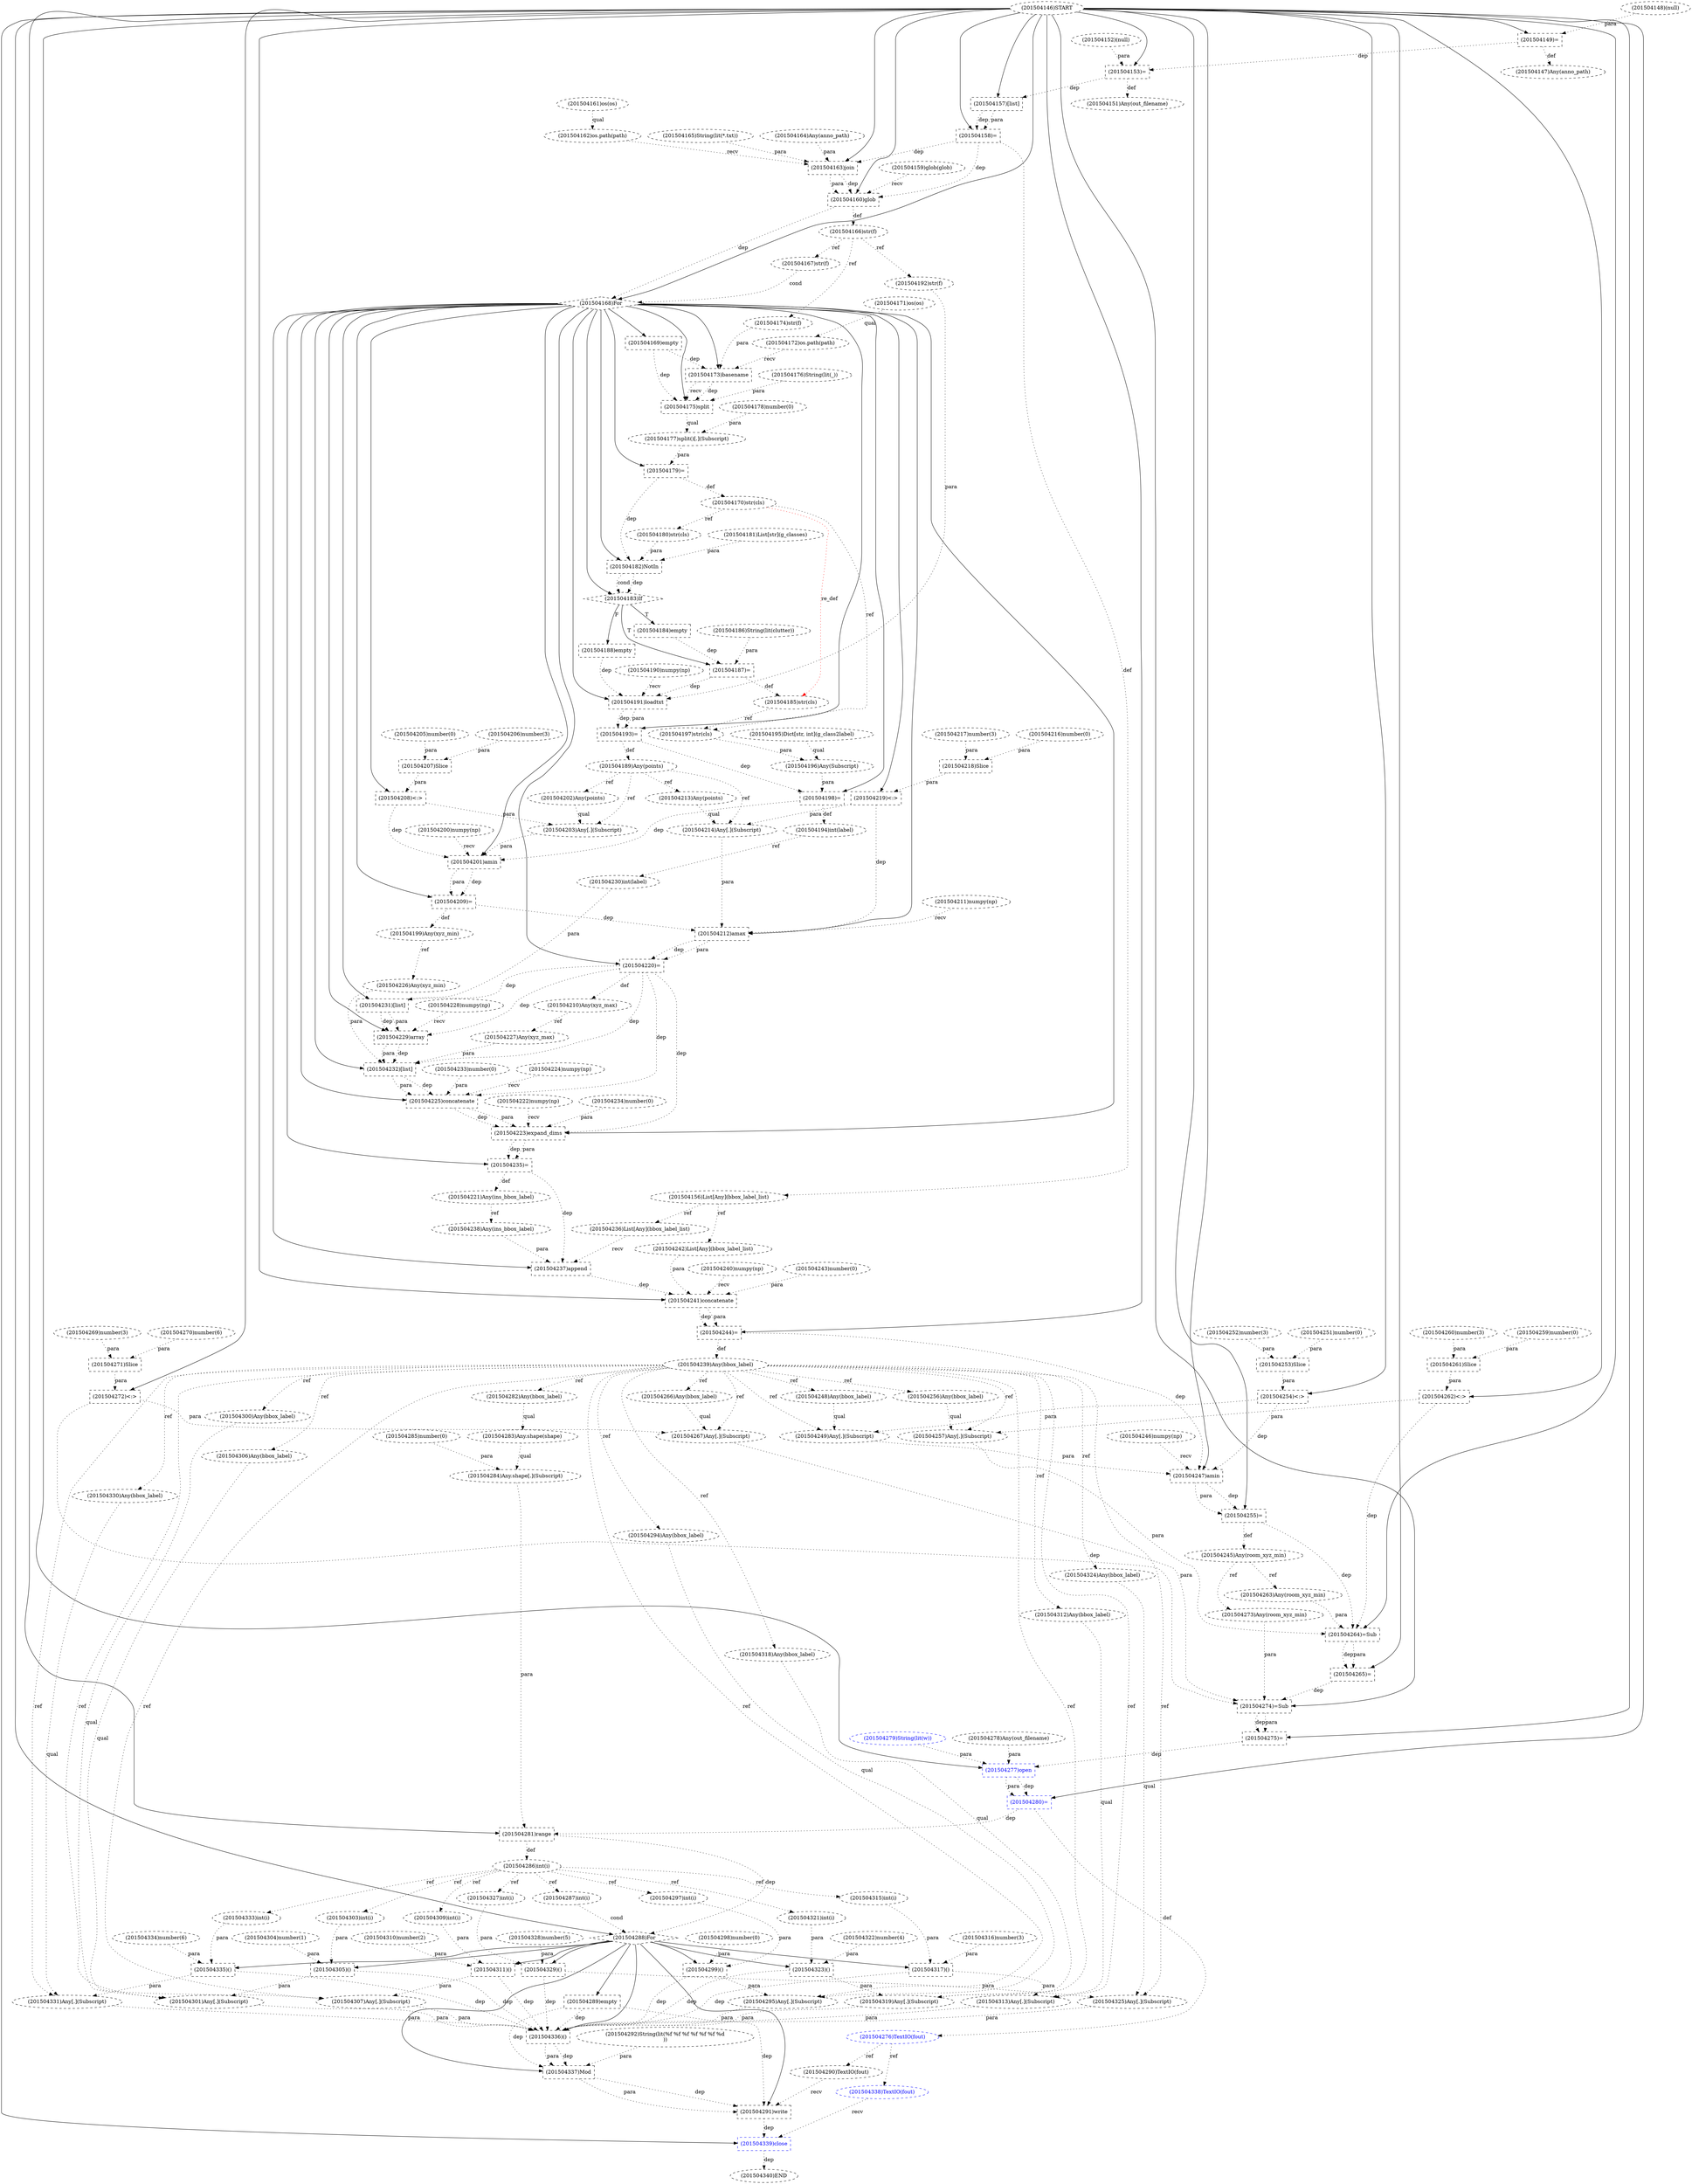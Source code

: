 digraph G {
1 [label="(201504207)Slice" shape=box style=dashed]
2 [label="(201504174)str(f)" shape=ellipse style=dashed]
3 [label="(201504192)str(f)" shape=ellipse style=dashed]
4 [label="(201504210)Any(xyz_max)" shape=ellipse style=dashed]
5 [label="(201504321)int(i)" shape=ellipse style=dashed]
6 [label="(201504315)int(i)" shape=ellipse style=dashed]
7 [label="(201504181)List[str](g_classes)" shape=ellipse style=dashed]
8 [label="(201504201)amin" shape=box style=dashed]
9 [label="(201504311)()" shape=box style=dashed]
10 [label="(201504253)Slice" shape=box style=dashed]
11 [label="(201504291)write" shape=box style=dashed]
12 [label="(201504289)empty" shape=box style=dashed]
13 [label="(201504339)close" shape=box style=dashed color=blue fontcolor=blue]
14 [label="(201504170)str(cls)" shape=ellipse style=dashed]
15 [label="(201504300)Any(bbox_label)" shape=ellipse style=dashed]
16 [label="(201504305)()" shape=box style=dashed]
17 [label="(201504220)=" shape=box style=dashed]
18 [label="(201504153)=" shape=box style=dashed]
19 [label="(201504233)number(0)" shape=ellipse style=dashed]
20 [label="(201504194)int(label)" shape=ellipse style=dashed]
21 [label="(201504167)str(f)" shape=ellipse style=dashed]
22 [label="(201504203)Any[.](Subscript)" shape=ellipse style=dashed]
23 [label="(201504304)number(1)" shape=ellipse style=dashed]
24 [label="(201504162)os.path(path)" shape=ellipse style=dashed]
25 [label="(201504238)Any(ins_bbox_label)" shape=ellipse style=dashed]
26 [label="(201504286)int(i)" shape=ellipse style=dashed]
27 [label="(201504188)empty" shape=box style=dashed]
28 [label="(201504229)array" shape=box style=dashed]
29 [label="(201504335)()" shape=box style=dashed]
30 [label="(201504274)=Sub" shape=box style=dashed]
31 [label="(201504205)number(0)" shape=ellipse style=dashed]
32 [label="(201504158)=" shape=box style=dashed]
33 [label="(201504327)int(i)" shape=ellipse style=dashed]
34 [label="(201504331)Any[.](Subscript)" shape=ellipse style=dashed]
35 [label="(201504216)number(0)" shape=ellipse style=dashed]
36 [label="(201504312)Any(bbox_label)" shape=ellipse style=dashed]
37 [label="(201504272)<:>" shape=box style=dashed]
38 [label="(201504287)int(i)" shape=ellipse style=dashed]
39 [label="(201504299)()" shape=box style=dashed]
40 [label="(201504224)numpy(np)" shape=ellipse style=dashed]
41 [label="(201504211)numpy(np)" shape=ellipse style=dashed]
42 [label="(201504279)String(lit(w))" shape=ellipse style=dashed color=blue fontcolor=blue]
43 [label="(201504219)<:>" shape=box style=dashed]
44 [label="(201504228)numpy(np)" shape=ellipse style=dashed]
45 [label="(201504189)Any(points)" shape=ellipse style=dashed]
46 [label="(201504262)<:>" shape=box style=dashed]
47 [label="(201504333)int(i)" shape=ellipse style=dashed]
48 [label="(201504241)concatenate" shape=box style=dashed]
49 [label="(201504165)String(lit(*.txt))" shape=ellipse style=dashed]
50 [label="(201504270)number(6)" shape=ellipse style=dashed]
51 [label="(201504290)TextIO(fout)" shape=ellipse style=dashed]
52 [label="(201504217)number(3)" shape=ellipse style=dashed]
53 [label="(201504277)open" shape=box style=dashed color=blue fontcolor=blue]
54 [label="(201504282)Any(bbox_label)" shape=ellipse style=dashed]
55 [label="(201504187)=" shape=box style=dashed]
56 [label="(201504236)List[Any](bbox_label_list)" shape=ellipse style=dashed]
57 [label="(201504257)Any[.](Subscript)" shape=ellipse style=dashed]
58 [label="(201504313)Any[.](Subscript)" shape=ellipse style=dashed]
59 [label="(201504148)(null)" shape=ellipse style=dashed]
60 [label="(201504254)<:>" shape=box style=dashed]
61 [label="(201504256)Any(bbox_label)" shape=ellipse style=dashed]
62 [label="(201504246)numpy(np)" shape=ellipse style=dashed]
63 [label="(201504164)Any(anno_path)" shape=ellipse style=dashed]
64 [label="(201504338)TextIO(fout)" shape=ellipse style=dashed color=blue fontcolor=blue]
65 [label="(201504323)()" shape=box style=dashed]
66 [label="(201504157)[list]" shape=box style=dashed]
67 [label="(201504202)Any(points)" shape=ellipse style=dashed]
68 [label="(201504283)Any.shape(shape)" shape=ellipse style=dashed]
69 [label="(201504260)number(3)" shape=ellipse style=dashed]
70 [label="(201504303)int(i)" shape=ellipse style=dashed]
71 [label="(201504307)Any[.](Subscript)" shape=ellipse style=dashed]
72 [label="(201504334)number(6)" shape=ellipse style=dashed]
73 [label="(201504328)number(5)" shape=ellipse style=dashed]
74 [label="(201504322)number(4)" shape=ellipse style=dashed]
75 [label="(201504180)str(cls)" shape=ellipse style=dashed]
76 [label="(201504265)=" shape=box style=dashed]
77 [label="(201504319)Any[.](Subscript)" shape=ellipse style=dashed]
78 [label="(201504177)split()[.](Subscript)" shape=ellipse style=dashed]
79 [label="(201504255)=" shape=box style=dashed]
80 [label="(201504169)empty" shape=box style=dashed]
81 [label="(201504324)Any(bbox_label)" shape=ellipse style=dashed]
82 [label="(201504168)For" shape=diamond style=dashed]
83 [label="(201504240)numpy(np)" shape=ellipse style=dashed]
84 [label="(201504310)number(2)" shape=ellipse style=dashed]
85 [label="(201504190)numpy(np)" shape=ellipse style=dashed]
86 [label="(201504199)Any(xyz_min)" shape=ellipse style=dashed]
87 [label="(201504218)Slice" shape=box style=dashed]
88 [label="(201504295)Any[.](Subscript)" shape=ellipse style=dashed]
89 [label="(201504244)=" shape=box style=dashed]
90 [label="(201504173)basename" shape=box style=dashed]
91 [label="(201504226)Any(xyz_min)" shape=ellipse style=dashed]
92 [label="(201504329)()" shape=box style=dashed]
93 [label="(201504232)[list]" shape=box style=dashed]
94 [label="(201504285)number(0)" shape=ellipse style=dashed]
95 [label="(201504223)expand_dims" shape=box style=dashed]
96 [label="(201504317)()" shape=box style=dashed]
97 [label="(201504275)=" shape=box style=dashed]
98 [label="(201504175)split" shape=box style=dashed]
99 [label="(201504184)empty" shape=box style=dashed]
100 [label="(201504247)amin" shape=box style=dashed]
101 [label="(201504197)str(cls)" shape=ellipse style=dashed]
102 [label="(201504183)If" shape=diamond style=dashed]
103 [label="(201504264)=Sub" shape=box style=dashed]
104 [label="(201504301)Any[.](Subscript)" shape=ellipse style=dashed]
105 [label="(201504222)numpy(np)" shape=ellipse style=dashed]
106 [label="(201504178)number(0)" shape=ellipse style=dashed]
107 [label="(201504212)amax" shape=box style=dashed]
108 [label="(201504159)glob(glob)" shape=ellipse style=dashed]
109 [label="(201504200)numpy(np)" shape=ellipse style=dashed]
110 [label="(201504252)number(3)" shape=ellipse style=dashed]
111 [label="(201504309)int(i)" shape=ellipse style=dashed]
112 [label="(201504330)Any(bbox_label)" shape=ellipse style=dashed]
113 [label="(201504306)Any(bbox_label)" shape=ellipse style=dashed]
114 [label="(201504245)Any(room_xyz_min)" shape=ellipse style=dashed]
115 [label="(201504243)number(0)" shape=ellipse style=dashed]
116 [label="(201504269)number(3)" shape=ellipse style=dashed]
117 [label="(201504163)join" shape=box style=dashed]
118 [label="(201504263)Any(room_xyz_min)" shape=ellipse style=dashed]
119 [label="(201504156)List[Any](bbox_label_list)" shape=ellipse style=dashed]
120 [label="(201504196)Any(Subscript)" shape=ellipse style=dashed]
121 [label="(201504281)range" shape=box style=dashed]
122 [label="(201504266)Any(bbox_label)" shape=ellipse style=dashed]
123 [label="(201504146)START" style=dashed]
124 [label="(201504336)()" shape=box style=dashed]
125 [label="(201504227)Any(xyz_max)" shape=ellipse style=dashed]
126 [label="(201504271)Slice" shape=box style=dashed]
127 [label="(201504292)String(lit(%f %f %f %f %f %f %d
))" shape=ellipse style=dashed]
128 [label="(201504230)int(label)" shape=ellipse style=dashed]
129 [label="(201504176)String(lit(_))" shape=ellipse style=dashed]
130 [label="(201504221)Any(ins_bbox_label)" shape=ellipse style=dashed]
131 [label="(201504179)=" shape=box style=dashed]
132 [label="(201504234)number(0)" shape=ellipse style=dashed]
133 [label="(201504213)Any(points)" shape=ellipse style=dashed]
134 [label="(201504259)number(0)" shape=ellipse style=dashed]
135 [label="(201504273)Any(room_xyz_min)" shape=ellipse style=dashed]
136 [label="(201504316)number(3)" shape=ellipse style=dashed]
137 [label="(201504209)=" shape=box style=dashed]
138 [label="(201504208)<:>" shape=box style=dashed]
139 [label="(201504161)os(os)" shape=ellipse style=dashed]
140 [label="(201504278)Any(out_filename)" shape=ellipse style=dashed]
141 [label="(201504195)Dict[str, int](g_class2label)" shape=ellipse style=dashed]
142 [label="(201504172)os.path(path)" shape=ellipse style=dashed]
143 [label="(201504267)Any[.](Subscript)" shape=ellipse style=dashed]
144 [label="(201504298)number(0)" shape=ellipse style=dashed]
145 [label="(201504249)Any[.](Subscript)" shape=ellipse style=dashed]
146 [label="(201504231)[list]" shape=box style=dashed]
147 [label="(201504237)append" shape=box style=dashed]
148 [label="(201504186)String(lit(clutter))" shape=ellipse style=dashed]
149 [label="(201504206)number(3)" shape=ellipse style=dashed]
150 [label="(201504182)NotIn" shape=box style=dashed]
151 [label="(201504193)=" shape=box style=dashed]
152 [label="(201504297)int(i)" shape=ellipse style=dashed]
153 [label="(201504160)glob" shape=box style=dashed]
154 [label="(201504198)=" shape=box style=dashed]
155 [label="(201504318)Any(bbox_label)" shape=ellipse style=dashed]
156 [label="(201504214)Any[.](Subscript)" shape=ellipse style=dashed]
157 [label="(201504248)Any(bbox_label)" shape=ellipse style=dashed]
158 [label="(201504261)Slice" shape=box style=dashed]
159 [label="(201504340)END" style=dashed]
160 [label="(201504225)concatenate" shape=box style=dashed]
161 [label="(201504147)Any(anno_path)" shape=ellipse style=dashed]
162 [label="(201504151)Any(out_filename)" shape=ellipse style=dashed]
163 [label="(201504166)str(f)" shape=ellipse style=dashed]
164 [label="(201504337)Mod" shape=box style=dashed]
165 [label="(201504185)str(cls)" shape=ellipse style=dashed]
166 [label="(201504276)TextIO(fout)" shape=ellipse style=dashed color=blue fontcolor=blue]
167 [label="(201504152)(null)" shape=ellipse style=dashed]
168 [label="(201504239)Any(bbox_label)" shape=ellipse style=dashed]
169 [label="(201504251)number(0)" shape=ellipse style=dashed]
170 [label="(201504280)=" shape=box style=dashed color=blue fontcolor=blue]
171 [label="(201504294)Any(bbox_label)" shape=ellipse style=dashed]
172 [label="(201504284)Any.shape[.](Subscript)" shape=ellipse style=dashed]
173 [label="(201504288)For" shape=diamond style=dashed]
174 [label="(201504191)loadtxt" shape=box style=dashed]
175 [label="(201504149)=" shape=box style=dashed]
176 [label="(201504171)os(os)" shape=ellipse style=dashed]
177 [label="(201504235)=" shape=box style=dashed]
178 [label="(201504325)Any[.](Subscript)" shape=ellipse style=dashed]
179 [label="(201504242)List[Any](bbox_label_list)" shape=ellipse style=dashed]
31 -> 1 [label="para" style=dotted];
149 -> 1 [label="para" style=dotted];
163 -> 2 [label="ref" style=dotted];
163 -> 3 [label="ref" style=dotted];
17 -> 4 [label="def" style=dotted];
26 -> 5 [label="ref" style=dotted];
26 -> 6 [label="ref" style=dotted];
82 -> 8 [label="" style=solid];
109 -> 8 [label="recv" style=dotted];
138 -> 8 [label="dep" style=dotted];
22 -> 8 [label="para" style=dotted];
154 -> 8 [label="dep" style=dotted];
173 -> 9 [label="" style=solid];
111 -> 9 [label="para" style=dotted];
84 -> 9 [label="para" style=dotted];
169 -> 10 [label="para" style=dotted];
110 -> 10 [label="para" style=dotted];
173 -> 11 [label="" style=solid];
51 -> 11 [label="recv" style=dotted];
164 -> 11 [label="dep" style=dotted];
164 -> 11 [label="para" style=dotted];
12 -> 11 [label="dep" style=dotted];
173 -> 12 [label="" style=solid];
123 -> 13 [label="" style=solid];
64 -> 13 [label="recv" style=dotted];
11 -> 13 [label="dep" style=dotted];
131 -> 14 [label="def" style=dotted];
168 -> 15 [label="ref" style=dotted];
173 -> 16 [label="" style=solid];
70 -> 16 [label="para" style=dotted];
23 -> 16 [label="para" style=dotted];
82 -> 17 [label="" style=solid];
107 -> 17 [label="dep" style=dotted];
107 -> 17 [label="para" style=dotted];
123 -> 18 [label="" style=solid];
167 -> 18 [label="para" style=dotted];
175 -> 18 [label="dep" style=dotted];
154 -> 20 [label="def" style=dotted];
163 -> 21 [label="ref" style=dotted];
67 -> 22 [label="qual" style=dotted];
138 -> 22 [label="para" style=dotted];
45 -> 22 [label="ref" style=dotted];
139 -> 24 [label="qual" style=dotted];
130 -> 25 [label="ref" style=dotted];
121 -> 26 [label="def" style=dotted];
102 -> 27 [label="F"];
82 -> 28 [label="" style=solid];
44 -> 28 [label="recv" style=dotted];
146 -> 28 [label="dep" style=dotted];
146 -> 28 [label="para" style=dotted];
17 -> 28 [label="dep" style=dotted];
173 -> 29 [label="" style=solid];
47 -> 29 [label="para" style=dotted];
72 -> 29 [label="para" style=dotted];
123 -> 30 [label="" style=solid];
37 -> 30 [label="dep" style=dotted];
143 -> 30 [label="para" style=dotted];
135 -> 30 [label="para" style=dotted];
76 -> 30 [label="dep" style=dotted];
123 -> 32 [label="" style=solid];
66 -> 32 [label="dep" style=dotted];
66 -> 32 [label="para" style=dotted];
26 -> 33 [label="ref" style=dotted];
112 -> 34 [label="qual" style=dotted];
29 -> 34 [label="para" style=dotted];
168 -> 34 [label="ref" style=dotted];
168 -> 36 [label="ref" style=dotted];
123 -> 37 [label="" style=solid];
126 -> 37 [label="para" style=dotted];
26 -> 38 [label="ref" style=dotted];
173 -> 39 [label="" style=solid];
152 -> 39 [label="para" style=dotted];
144 -> 39 [label="para" style=dotted];
82 -> 43 [label="" style=solid];
87 -> 43 [label="para" style=dotted];
151 -> 45 [label="def" style=dotted];
123 -> 46 [label="" style=solid];
158 -> 46 [label="para" style=dotted];
26 -> 47 [label="ref" style=dotted];
123 -> 48 [label="" style=solid];
83 -> 48 [label="recv" style=dotted];
179 -> 48 [label="para" style=dotted];
115 -> 48 [label="para" style=dotted];
147 -> 48 [label="dep" style=dotted];
166 -> 51 [label="ref" style=dotted];
123 -> 53 [label="" style=solid];
140 -> 53 [label="para" style=dotted];
42 -> 53 [label="para" style=dotted];
97 -> 53 [label="dep" style=dotted];
168 -> 54 [label="ref" style=dotted];
102 -> 55 [label="T"];
148 -> 55 [label="para" style=dotted];
99 -> 55 [label="dep" style=dotted];
119 -> 56 [label="ref" style=dotted];
61 -> 57 [label="qual" style=dotted];
46 -> 57 [label="para" style=dotted];
168 -> 57 [label="ref" style=dotted];
36 -> 58 [label="qual" style=dotted];
96 -> 58 [label="para" style=dotted];
168 -> 58 [label="ref" style=dotted];
123 -> 60 [label="" style=solid];
10 -> 60 [label="para" style=dotted];
168 -> 61 [label="ref" style=dotted];
166 -> 64 [label="ref" style=dotted];
173 -> 65 [label="" style=solid];
5 -> 65 [label="para" style=dotted];
74 -> 65 [label="para" style=dotted];
123 -> 66 [label="" style=solid];
18 -> 66 [label="dep" style=dotted];
45 -> 67 [label="ref" style=dotted];
54 -> 68 [label="qual" style=dotted];
26 -> 70 [label="ref" style=dotted];
113 -> 71 [label="qual" style=dotted];
9 -> 71 [label="para" style=dotted];
168 -> 71 [label="ref" style=dotted];
14 -> 75 [label="ref" style=dotted];
123 -> 76 [label="" style=solid];
103 -> 76 [label="dep" style=dotted];
103 -> 76 [label="para" style=dotted];
155 -> 77 [label="qual" style=dotted];
65 -> 77 [label="para" style=dotted];
168 -> 77 [label="ref" style=dotted];
98 -> 78 [label="qual" style=dotted];
106 -> 78 [label="para" style=dotted];
123 -> 79 [label="" style=solid];
100 -> 79 [label="dep" style=dotted];
100 -> 79 [label="para" style=dotted];
82 -> 80 [label="" style=solid];
168 -> 81 [label="ref" style=dotted];
123 -> 82 [label="" style=solid];
153 -> 82 [label="dep" style=dotted];
21 -> 82 [label="cond" style=dotted];
137 -> 86 [label="def" style=dotted];
35 -> 87 [label="para" style=dotted];
52 -> 87 [label="para" style=dotted];
171 -> 88 [label="qual" style=dotted];
39 -> 88 [label="para" style=dotted];
168 -> 88 [label="ref" style=dotted];
123 -> 89 [label="" style=solid];
48 -> 89 [label="dep" style=dotted];
48 -> 89 [label="para" style=dotted];
82 -> 90 [label="" style=solid];
142 -> 90 [label="recv" style=dotted];
2 -> 90 [label="para" style=dotted];
80 -> 90 [label="dep" style=dotted];
86 -> 91 [label="ref" style=dotted];
173 -> 92 [label="" style=solid];
33 -> 92 [label="para" style=dotted];
73 -> 92 [label="para" style=dotted];
82 -> 93 [label="" style=solid];
91 -> 93 [label="para" style=dotted];
125 -> 93 [label="para" style=dotted];
28 -> 93 [label="dep" style=dotted];
28 -> 93 [label="para" style=dotted];
17 -> 93 [label="dep" style=dotted];
82 -> 95 [label="" style=solid];
105 -> 95 [label="recv" style=dotted];
160 -> 95 [label="dep" style=dotted];
160 -> 95 [label="para" style=dotted];
132 -> 95 [label="para" style=dotted];
17 -> 95 [label="dep" style=dotted];
173 -> 96 [label="" style=solid];
6 -> 96 [label="para" style=dotted];
136 -> 96 [label="para" style=dotted];
123 -> 97 [label="" style=solid];
30 -> 97 [label="dep" style=dotted];
30 -> 97 [label="para" style=dotted];
82 -> 98 [label="" style=solid];
90 -> 98 [label="dep" style=dotted];
90 -> 98 [label="recv" style=dotted];
129 -> 98 [label="para" style=dotted];
80 -> 98 [label="dep" style=dotted];
102 -> 99 [label="T"];
123 -> 100 [label="" style=solid];
62 -> 100 [label="recv" style=dotted];
60 -> 100 [label="dep" style=dotted];
145 -> 100 [label="para" style=dotted];
89 -> 100 [label="dep" style=dotted];
165 -> 101 [label="ref" style=dotted];
14 -> 101 [label="ref" style=dotted];
82 -> 102 [label="" style=solid];
150 -> 102 [label="dep" style=dotted];
150 -> 102 [label="cond" style=dotted];
123 -> 103 [label="" style=solid];
46 -> 103 [label="dep" style=dotted];
57 -> 103 [label="para" style=dotted];
118 -> 103 [label="para" style=dotted];
79 -> 103 [label="dep" style=dotted];
15 -> 104 [label="qual" style=dotted];
16 -> 104 [label="para" style=dotted];
168 -> 104 [label="ref" style=dotted];
82 -> 107 [label="" style=solid];
41 -> 107 [label="recv" style=dotted];
43 -> 107 [label="dep" style=dotted];
156 -> 107 [label="para" style=dotted];
137 -> 107 [label="dep" style=dotted];
26 -> 111 [label="ref" style=dotted];
168 -> 112 [label="ref" style=dotted];
168 -> 113 [label="ref" style=dotted];
79 -> 114 [label="def" style=dotted];
123 -> 117 [label="" style=solid];
24 -> 117 [label="recv" style=dotted];
63 -> 117 [label="para" style=dotted];
49 -> 117 [label="para" style=dotted];
32 -> 117 [label="dep" style=dotted];
114 -> 118 [label="ref" style=dotted];
32 -> 119 [label="def" style=dotted];
141 -> 120 [label="qual" style=dotted];
101 -> 120 [label="para" style=dotted];
123 -> 121 [label="" style=solid];
172 -> 121 [label="para" style=dotted];
170 -> 121 [label="dep" style=dotted];
168 -> 122 [label="ref" style=dotted];
173 -> 124 [label="" style=solid];
39 -> 124 [label="dep" style=dotted];
88 -> 124 [label="para" style=dotted];
16 -> 124 [label="dep" style=dotted];
104 -> 124 [label="para" style=dotted];
9 -> 124 [label="dep" style=dotted];
71 -> 124 [label="para" style=dotted];
96 -> 124 [label="dep" style=dotted];
58 -> 124 [label="para" style=dotted];
65 -> 124 [label="dep" style=dotted];
77 -> 124 [label="para" style=dotted];
92 -> 124 [label="dep" style=dotted];
178 -> 124 [label="para" style=dotted];
29 -> 124 [label="dep" style=dotted];
34 -> 124 [label="para" style=dotted];
12 -> 124 [label="dep" style=dotted];
4 -> 125 [label="ref" style=dotted];
116 -> 126 [label="para" style=dotted];
50 -> 126 [label="para" style=dotted];
20 -> 128 [label="ref" style=dotted];
177 -> 130 [label="def" style=dotted];
82 -> 131 [label="" style=solid];
78 -> 131 [label="para" style=dotted];
45 -> 133 [label="ref" style=dotted];
114 -> 135 [label="ref" style=dotted];
82 -> 137 [label="" style=solid];
8 -> 137 [label="dep" style=dotted];
8 -> 137 [label="para" style=dotted];
82 -> 138 [label="" style=solid];
1 -> 138 [label="para" style=dotted];
176 -> 142 [label="qual" style=dotted];
122 -> 143 [label="qual" style=dotted];
37 -> 143 [label="para" style=dotted];
168 -> 143 [label="ref" style=dotted];
157 -> 145 [label="qual" style=dotted];
60 -> 145 [label="para" style=dotted];
168 -> 145 [label="ref" style=dotted];
82 -> 146 [label="" style=solid];
128 -> 146 [label="para" style=dotted];
17 -> 146 [label="dep" style=dotted];
82 -> 147 [label="" style=solid];
56 -> 147 [label="recv" style=dotted];
25 -> 147 [label="para" style=dotted];
177 -> 147 [label="dep" style=dotted];
82 -> 150 [label="" style=solid];
75 -> 150 [label="para" style=dotted];
7 -> 150 [label="para" style=dotted];
131 -> 150 [label="dep" style=dotted];
82 -> 151 [label="" style=solid];
174 -> 151 [label="dep" style=dotted];
174 -> 151 [label="para" style=dotted];
26 -> 152 [label="ref" style=dotted];
123 -> 153 [label="" style=solid];
108 -> 153 [label="recv" style=dotted];
117 -> 153 [label="dep" style=dotted];
117 -> 153 [label="para" style=dotted];
32 -> 153 [label="dep" style=dotted];
82 -> 154 [label="" style=solid];
120 -> 154 [label="para" style=dotted];
151 -> 154 [label="dep" style=dotted];
168 -> 155 [label="ref" style=dotted];
133 -> 156 [label="qual" style=dotted];
43 -> 156 [label="para" style=dotted];
45 -> 156 [label="ref" style=dotted];
168 -> 157 [label="ref" style=dotted];
134 -> 158 [label="para" style=dotted];
69 -> 158 [label="para" style=dotted];
13 -> 159 [label="dep" style=dotted];
82 -> 160 [label="" style=solid];
40 -> 160 [label="recv" style=dotted];
93 -> 160 [label="dep" style=dotted];
93 -> 160 [label="para" style=dotted];
19 -> 160 [label="para" style=dotted];
17 -> 160 [label="dep" style=dotted];
175 -> 161 [label="def" style=dotted];
18 -> 162 [label="def" style=dotted];
153 -> 163 [label="def" style=dotted];
173 -> 164 [label="" style=solid];
127 -> 164 [label="para" style=dotted];
124 -> 164 [label="dep" style=dotted];
124 -> 164 [label="para" style=dotted];
12 -> 164 [label="dep" style=dotted];
55 -> 165 [label="def" style=dotted];
14 -> 165 [label="re_def" style=dotted color=red];
170 -> 166 [label="def" style=dotted];
89 -> 168 [label="def" style=dotted];
123 -> 170 [label="" style=solid];
53 -> 170 [label="dep" style=dotted];
53 -> 170 [label="para" style=dotted];
168 -> 171 [label="ref" style=dotted];
68 -> 172 [label="qual" style=dotted];
94 -> 172 [label="para" style=dotted];
123 -> 173 [label="" style=solid];
121 -> 173 [label="dep" style=dotted];
38 -> 173 [label="cond" style=dotted];
82 -> 174 [label="" style=solid];
85 -> 174 [label="recv" style=dotted];
3 -> 174 [label="para" style=dotted];
27 -> 174 [label="dep" style=dotted];
55 -> 174 [label="dep" style=dotted];
123 -> 175 [label="" style=solid];
59 -> 175 [label="para" style=dotted];
82 -> 177 [label="" style=solid];
95 -> 177 [label="dep" style=dotted];
95 -> 177 [label="para" style=dotted];
81 -> 178 [label="qual" style=dotted];
92 -> 178 [label="para" style=dotted];
168 -> 178 [label="ref" style=dotted];
119 -> 179 [label="ref" style=dotted];
}
